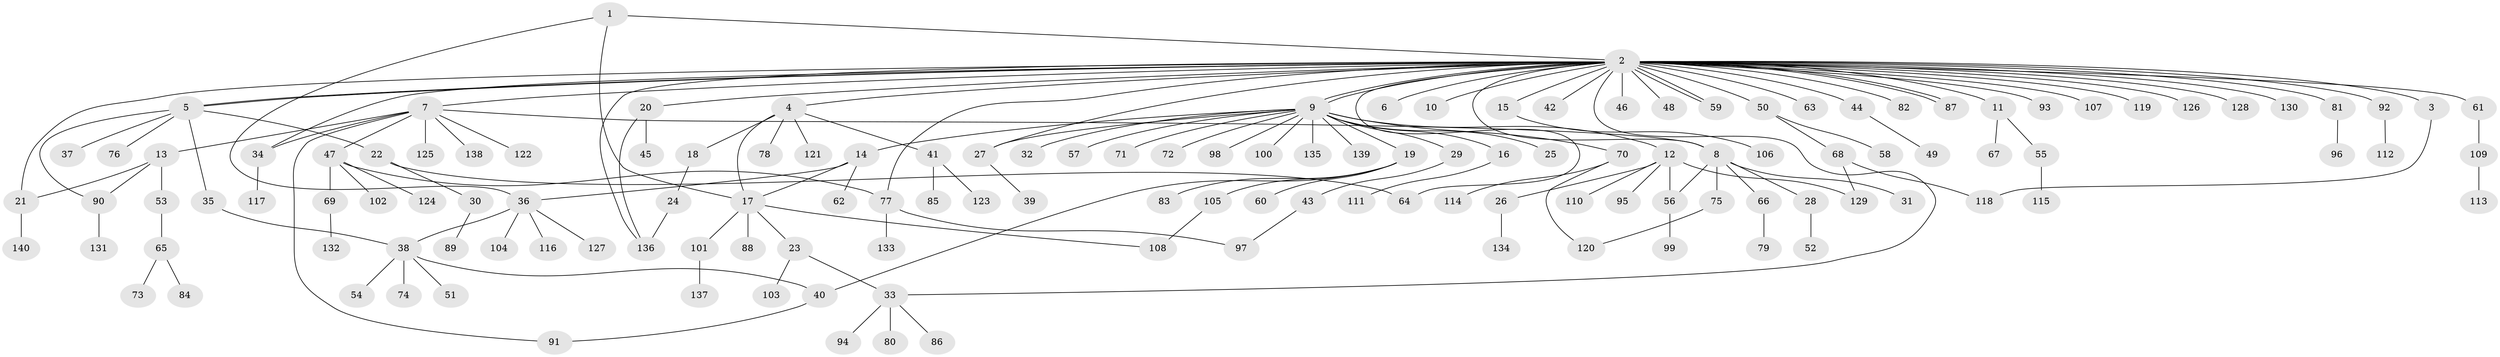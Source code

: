 // coarse degree distribution, {3: 0.07692307692307693, 39: 0.009615384615384616, 2: 0.19230769230769232, 5: 0.04807692307692308, 7: 0.019230769230769232, 1: 0.5865384615384616, 9: 0.019230769230769232, 17: 0.009615384615384616, 6: 0.009615384615384616, 4: 0.028846153846153848}
// Generated by graph-tools (version 1.1) at 2025/41/03/06/25 10:41:50]
// undirected, 140 vertices, 165 edges
graph export_dot {
graph [start="1"]
  node [color=gray90,style=filled];
  1;
  2;
  3;
  4;
  5;
  6;
  7;
  8;
  9;
  10;
  11;
  12;
  13;
  14;
  15;
  16;
  17;
  18;
  19;
  20;
  21;
  22;
  23;
  24;
  25;
  26;
  27;
  28;
  29;
  30;
  31;
  32;
  33;
  34;
  35;
  36;
  37;
  38;
  39;
  40;
  41;
  42;
  43;
  44;
  45;
  46;
  47;
  48;
  49;
  50;
  51;
  52;
  53;
  54;
  55;
  56;
  57;
  58;
  59;
  60;
  61;
  62;
  63;
  64;
  65;
  66;
  67;
  68;
  69;
  70;
  71;
  72;
  73;
  74;
  75;
  76;
  77;
  78;
  79;
  80;
  81;
  82;
  83;
  84;
  85;
  86;
  87;
  88;
  89;
  90;
  91;
  92;
  93;
  94;
  95;
  96;
  97;
  98;
  99;
  100;
  101;
  102;
  103;
  104;
  105;
  106;
  107;
  108;
  109;
  110;
  111;
  112;
  113;
  114;
  115;
  116;
  117;
  118;
  119;
  120;
  121;
  122;
  123;
  124;
  125;
  126;
  127;
  128;
  129;
  130;
  131;
  132;
  133;
  134;
  135;
  136;
  137;
  138;
  139;
  140;
  1 -- 2;
  1 -- 17;
  1 -- 36;
  2 -- 3;
  2 -- 4;
  2 -- 5;
  2 -- 5;
  2 -- 6;
  2 -- 7;
  2 -- 8;
  2 -- 9;
  2 -- 9;
  2 -- 10;
  2 -- 11;
  2 -- 15;
  2 -- 20;
  2 -- 21;
  2 -- 27;
  2 -- 33;
  2 -- 34;
  2 -- 42;
  2 -- 44;
  2 -- 46;
  2 -- 48;
  2 -- 50;
  2 -- 59;
  2 -- 59;
  2 -- 61;
  2 -- 63;
  2 -- 64;
  2 -- 77;
  2 -- 81;
  2 -- 82;
  2 -- 87;
  2 -- 87;
  2 -- 92;
  2 -- 93;
  2 -- 107;
  2 -- 119;
  2 -- 126;
  2 -- 128;
  2 -- 130;
  2 -- 136;
  3 -- 118;
  4 -- 17;
  4 -- 18;
  4 -- 41;
  4 -- 78;
  4 -- 121;
  5 -- 22;
  5 -- 35;
  5 -- 37;
  5 -- 76;
  5 -- 90;
  7 -- 8;
  7 -- 13;
  7 -- 34;
  7 -- 47;
  7 -- 91;
  7 -- 122;
  7 -- 125;
  7 -- 138;
  8 -- 28;
  8 -- 31;
  8 -- 56;
  8 -- 66;
  8 -- 75;
  9 -- 12;
  9 -- 14;
  9 -- 16;
  9 -- 19;
  9 -- 25;
  9 -- 27;
  9 -- 29;
  9 -- 32;
  9 -- 57;
  9 -- 70;
  9 -- 71;
  9 -- 72;
  9 -- 98;
  9 -- 100;
  9 -- 135;
  9 -- 139;
  11 -- 55;
  11 -- 67;
  12 -- 26;
  12 -- 56;
  12 -- 95;
  12 -- 110;
  12 -- 129;
  13 -- 21;
  13 -- 53;
  13 -- 90;
  14 -- 17;
  14 -- 36;
  14 -- 62;
  15 -- 106;
  16 -- 111;
  17 -- 23;
  17 -- 88;
  17 -- 101;
  17 -- 108;
  18 -- 24;
  19 -- 40;
  19 -- 60;
  19 -- 83;
  19 -- 105;
  20 -- 45;
  20 -- 136;
  21 -- 140;
  22 -- 30;
  22 -- 64;
  23 -- 33;
  23 -- 103;
  24 -- 136;
  26 -- 134;
  27 -- 39;
  28 -- 52;
  29 -- 43;
  30 -- 89;
  33 -- 80;
  33 -- 86;
  33 -- 94;
  34 -- 117;
  35 -- 38;
  36 -- 38;
  36 -- 104;
  36 -- 116;
  36 -- 127;
  38 -- 40;
  38 -- 51;
  38 -- 54;
  38 -- 74;
  40 -- 91;
  41 -- 85;
  41 -- 123;
  43 -- 97;
  44 -- 49;
  47 -- 69;
  47 -- 77;
  47 -- 102;
  47 -- 124;
  50 -- 58;
  50 -- 68;
  53 -- 65;
  55 -- 115;
  56 -- 99;
  61 -- 109;
  65 -- 73;
  65 -- 84;
  66 -- 79;
  68 -- 118;
  68 -- 129;
  69 -- 132;
  70 -- 114;
  70 -- 120;
  75 -- 120;
  77 -- 97;
  77 -- 133;
  81 -- 96;
  90 -- 131;
  92 -- 112;
  101 -- 137;
  105 -- 108;
  109 -- 113;
}
